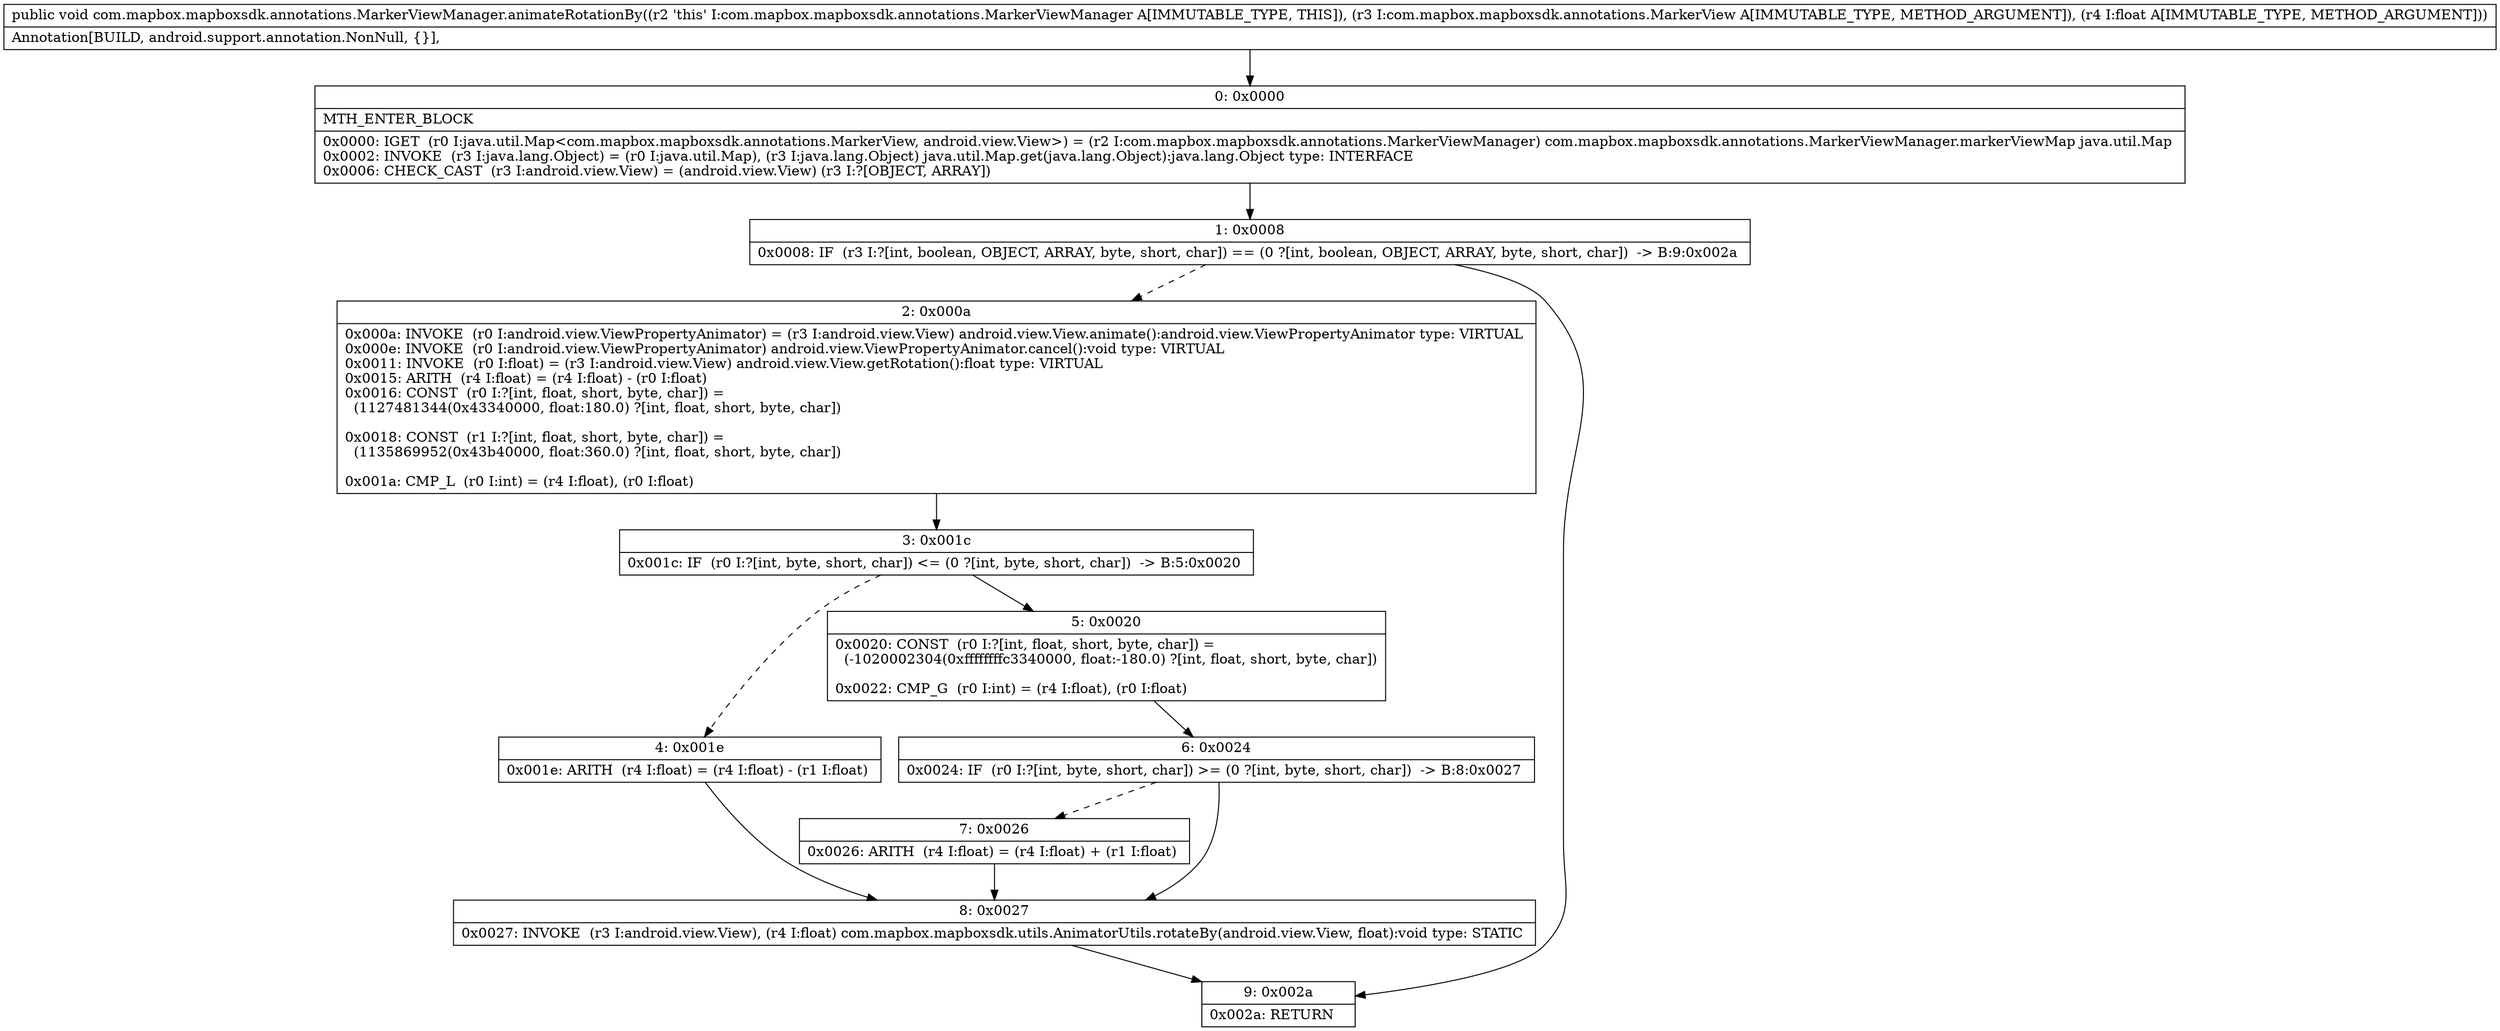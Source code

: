 digraph "CFG forcom.mapbox.mapboxsdk.annotations.MarkerViewManager.animateRotationBy(Lcom\/mapbox\/mapboxsdk\/annotations\/MarkerView;F)V" {
Node_0 [shape=record,label="{0\:\ 0x0000|MTH_ENTER_BLOCK\l|0x0000: IGET  (r0 I:java.util.Map\<com.mapbox.mapboxsdk.annotations.MarkerView, android.view.View\>) = (r2 I:com.mapbox.mapboxsdk.annotations.MarkerViewManager) com.mapbox.mapboxsdk.annotations.MarkerViewManager.markerViewMap java.util.Map \l0x0002: INVOKE  (r3 I:java.lang.Object) = (r0 I:java.util.Map), (r3 I:java.lang.Object) java.util.Map.get(java.lang.Object):java.lang.Object type: INTERFACE \l0x0006: CHECK_CAST  (r3 I:android.view.View) = (android.view.View) (r3 I:?[OBJECT, ARRAY]) \l}"];
Node_1 [shape=record,label="{1\:\ 0x0008|0x0008: IF  (r3 I:?[int, boolean, OBJECT, ARRAY, byte, short, char]) == (0 ?[int, boolean, OBJECT, ARRAY, byte, short, char])  \-\> B:9:0x002a \l}"];
Node_2 [shape=record,label="{2\:\ 0x000a|0x000a: INVOKE  (r0 I:android.view.ViewPropertyAnimator) = (r3 I:android.view.View) android.view.View.animate():android.view.ViewPropertyAnimator type: VIRTUAL \l0x000e: INVOKE  (r0 I:android.view.ViewPropertyAnimator) android.view.ViewPropertyAnimator.cancel():void type: VIRTUAL \l0x0011: INVOKE  (r0 I:float) = (r3 I:android.view.View) android.view.View.getRotation():float type: VIRTUAL \l0x0015: ARITH  (r4 I:float) = (r4 I:float) \- (r0 I:float) \l0x0016: CONST  (r0 I:?[int, float, short, byte, char]) = \l  (1127481344(0x43340000, float:180.0) ?[int, float, short, byte, char])\l \l0x0018: CONST  (r1 I:?[int, float, short, byte, char]) = \l  (1135869952(0x43b40000, float:360.0) ?[int, float, short, byte, char])\l \l0x001a: CMP_L  (r0 I:int) = (r4 I:float), (r0 I:float) \l}"];
Node_3 [shape=record,label="{3\:\ 0x001c|0x001c: IF  (r0 I:?[int, byte, short, char]) \<= (0 ?[int, byte, short, char])  \-\> B:5:0x0020 \l}"];
Node_4 [shape=record,label="{4\:\ 0x001e|0x001e: ARITH  (r4 I:float) = (r4 I:float) \- (r1 I:float) \l}"];
Node_5 [shape=record,label="{5\:\ 0x0020|0x0020: CONST  (r0 I:?[int, float, short, byte, char]) = \l  (\-1020002304(0xffffffffc3340000, float:\-180.0) ?[int, float, short, byte, char])\l \l0x0022: CMP_G  (r0 I:int) = (r4 I:float), (r0 I:float) \l}"];
Node_6 [shape=record,label="{6\:\ 0x0024|0x0024: IF  (r0 I:?[int, byte, short, char]) \>= (0 ?[int, byte, short, char])  \-\> B:8:0x0027 \l}"];
Node_7 [shape=record,label="{7\:\ 0x0026|0x0026: ARITH  (r4 I:float) = (r4 I:float) + (r1 I:float) \l}"];
Node_8 [shape=record,label="{8\:\ 0x0027|0x0027: INVOKE  (r3 I:android.view.View), (r4 I:float) com.mapbox.mapboxsdk.utils.AnimatorUtils.rotateBy(android.view.View, float):void type: STATIC \l}"];
Node_9 [shape=record,label="{9\:\ 0x002a|0x002a: RETURN   \l}"];
MethodNode[shape=record,label="{public void com.mapbox.mapboxsdk.annotations.MarkerViewManager.animateRotationBy((r2 'this' I:com.mapbox.mapboxsdk.annotations.MarkerViewManager A[IMMUTABLE_TYPE, THIS]), (r3 I:com.mapbox.mapboxsdk.annotations.MarkerView A[IMMUTABLE_TYPE, METHOD_ARGUMENT]), (r4 I:float A[IMMUTABLE_TYPE, METHOD_ARGUMENT]))  | Annotation[BUILD, android.support.annotation.NonNull, \{\}], \l}"];
MethodNode -> Node_0;
Node_0 -> Node_1;
Node_1 -> Node_2[style=dashed];
Node_1 -> Node_9;
Node_2 -> Node_3;
Node_3 -> Node_4[style=dashed];
Node_3 -> Node_5;
Node_4 -> Node_8;
Node_5 -> Node_6;
Node_6 -> Node_7[style=dashed];
Node_6 -> Node_8;
Node_7 -> Node_8;
Node_8 -> Node_9;
}

